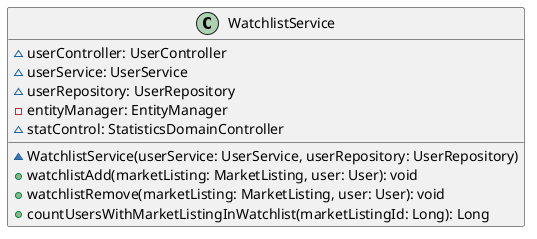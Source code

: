 @startuml
class WatchlistService [[java:edu.sru.cpsc.webshopping.service.WatchlistService]] {
	~userController: UserController
	~userService: UserService
	~userRepository: UserRepository
	-entityManager: EntityManager
	~statControl: StatisticsDomainController
	~WatchlistService(userService: UserService, userRepository: UserRepository)
	+watchlistAdd(marketListing: MarketListing, user: User): void
	+watchlistRemove(marketListing: MarketListing, user: User): void
	+countUsersWithMarketListingInWatchlist(marketListingId: Long): Long
}
@enduml